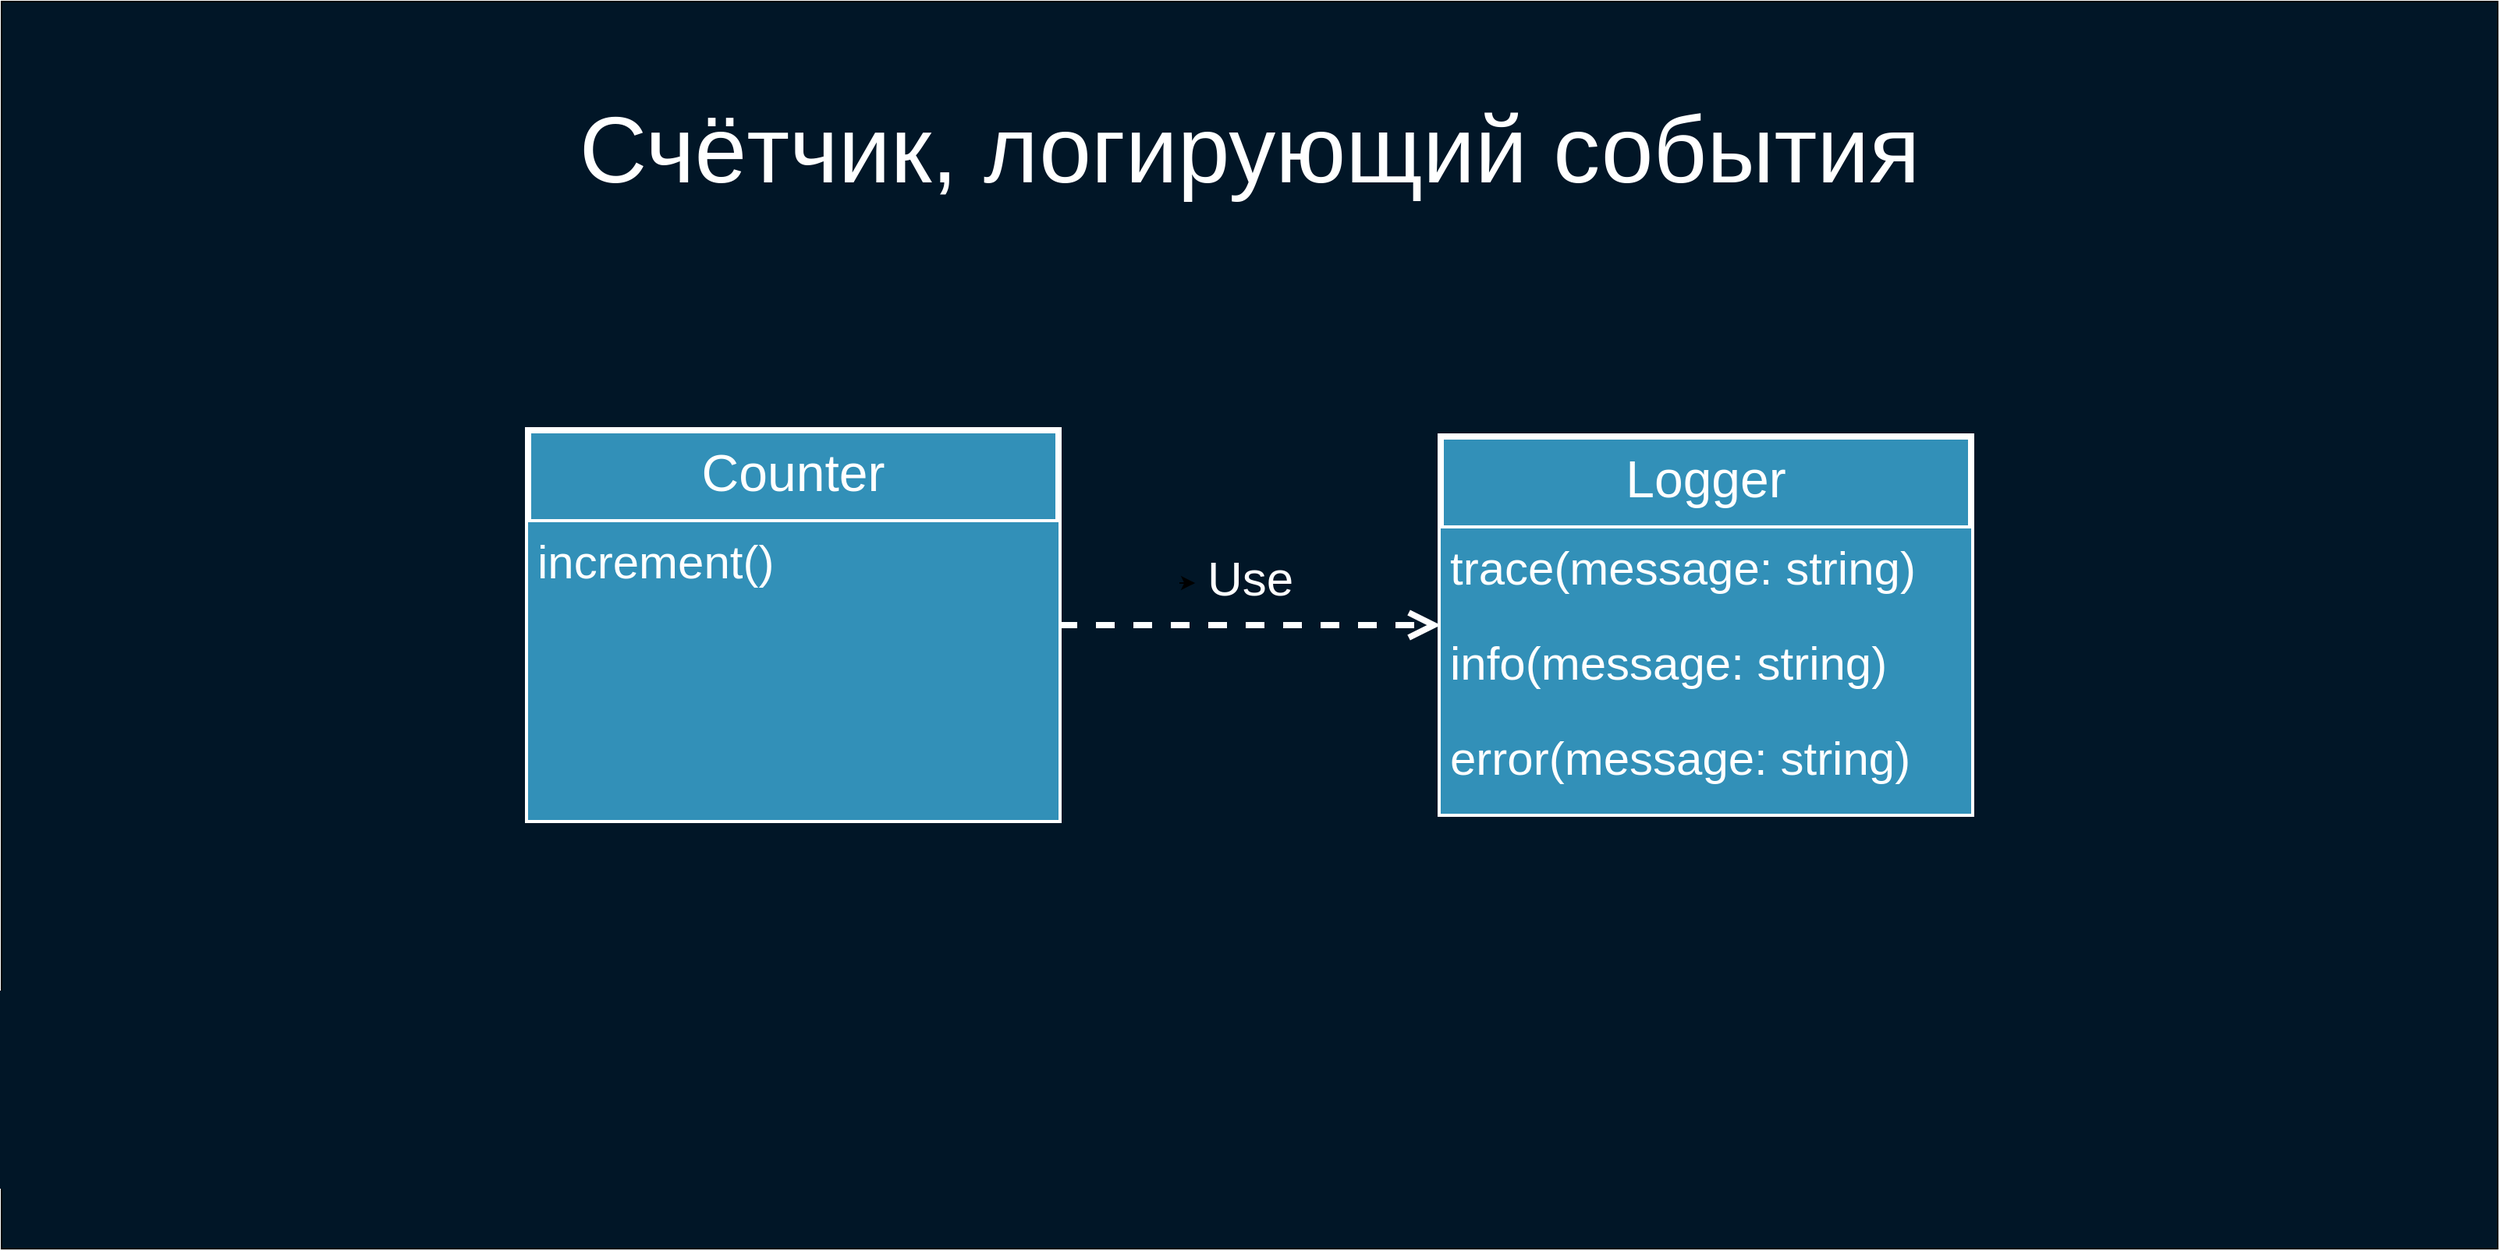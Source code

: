 <mxfile version="13.0.3" type="device"><diagram name="Page-1" id="b5b7bab2-c9e2-2cf4-8b2a-24fd1a2a6d21"><mxGraphModel dx="4154" dy="967" grid="1" gridSize="10" guides="1" tooltips="1" connect="1" arrows="1" fold="1" page="1" pageScale="1" pageWidth="827" pageHeight="1169" background="#ffffff" math="0" shadow="0"><root><mxCell id="0"/><mxCell id="1" parent="0"/><mxCell id="crDRbli0xWPwZ9U8P9Jx-28" value="" style="rounded=0;whiteSpace=wrap;html=1;fillColor=#011627;fontSize=30;fontColor=#FFFFFF;strokeColor=#000000;" parent="1" vertex="1"><mxGeometry x="-1860" y="80" width="1600" height="800" as="geometry"/></mxCell><mxCell id="DCdFdqNJGPphD0C1cl4i-5" value="Use" style="endArrow=open;endSize=12;dashed=1;html=1;fontSize=31;fontColor=#FFFFFF;strokeColor=#FFFFFF;entryX=0;entryY=0.5;entryDx=0;entryDy=0;strokeWidth=4;labelBackgroundColor=none;rounded=0;exitX=1;exitY=0.5;exitDx=0;exitDy=0;" parent="1" source="fc85EqQCNn19HfAKvMMl-13" target="fc85EqQCNn19HfAKvMMl-9" edge="1"><mxGeometry y="30" width="160" relative="1" as="geometry"><mxPoint x="-1255" y="480" as="sourcePoint"/><mxPoint x="-955" y="480" as="targetPoint"/><Array as="points"/><mxPoint as="offset"/></mxGeometry></mxCell><mxCell id="jOwIxk3vogOaWyEmxDxG-8" style="edgeStyle=orthogonalEdgeStyle;rounded=0;orthogonalLoop=1;jettySize=auto;html=1;exitX=0.5;exitY=1;exitDx=0;exitDy=0;entryX=0.553;entryY=0.974;entryDx=0;entryDy=0;entryPerimeter=0;fontSize=33;fontColor=#FFFFFF;" parent="1" edge="1"><mxGeometry relative="1" as="geometry"><mxPoint x="-1105" y="453" as="sourcePoint"/><mxPoint x="-1094.93" y="452.48" as="targetPoint"/></mxGeometry></mxCell><mxCell id="jOwIxk3vogOaWyEmxDxG-9" value="Счётчик, логирующий события" style="text;html=1;strokeColor=none;fillColor=none;align=center;verticalAlign=middle;whiteSpace=wrap;rounded=0;fontSize=60;fontColor=#FFFFFF;" parent="1" vertex="1"><mxGeometry x="-1558.13" y="140" width="996.25" height="70" as="geometry"/></mxCell><mxCell id="fc85EqQCNn19HfAKvMMl-9" value="Logger" style="swimlane;fontStyle=0;align=center;verticalAlign=top;childLayout=stackLayout;horizontal=1;startSize=59;horizontalStack=0;resizeParent=1;resizeParentMax=0;resizeLast=0;collapsible=1;marginBottom=0;strokeColor=#FFFFFF;strokeWidth=4;fillColor=#3290B8;fontSize=33;fontColor=#FFFFFF;labelBackgroundColor=none;" vertex="1" parent="1"><mxGeometry x="-937.5" y="359" width="340" height="242" as="geometry"/></mxCell><mxCell id="fc85EqQCNn19HfAKvMMl-12" value="trace(message: string)" style="text;strokeColor=none;fillColor=#3290B8;align=left;verticalAlign=top;spacingLeft=4;spacingRight=4;overflow=hidden;rotatable=0;points=[[0,0.5],[1,0.5]];portConstraint=eastwest;fontColor=#FFFFFF;fontSize=30;labelBackgroundColor=none;" vertex="1" parent="fc85EqQCNn19HfAKvMMl-9"><mxGeometry y="59" width="340" height="61" as="geometry"/></mxCell><mxCell id="fc85EqQCNn19HfAKvMMl-15" value="info(message: string)" style="text;strokeColor=none;fillColor=#3290B8;align=left;verticalAlign=top;spacingLeft=4;spacingRight=4;overflow=hidden;rotatable=0;points=[[0,0.5],[1,0.5]];portConstraint=eastwest;fontColor=#FFFFFF;fontSize=30;labelBackgroundColor=none;" vertex="1" parent="fc85EqQCNn19HfAKvMMl-9"><mxGeometry y="120" width="340" height="61" as="geometry"/></mxCell><mxCell id="fc85EqQCNn19HfAKvMMl-16" value="error(message: string)" style="text;strokeColor=none;fillColor=#3290B8;align=left;verticalAlign=top;spacingLeft=4;spacingRight=4;overflow=hidden;rotatable=0;points=[[0,0.5],[1,0.5]];portConstraint=eastwest;fontColor=#FFFFFF;fontSize=30;labelBackgroundColor=none;" vertex="1" parent="fc85EqQCNn19HfAKvMMl-9"><mxGeometry y="181" width="340" height="61" as="geometry"/></mxCell><mxCell id="fc85EqQCNn19HfAKvMMl-13" value="Counter" style="swimlane;fontStyle=0;align=center;verticalAlign=top;childLayout=stackLayout;horizontal=1;startSize=59;horizontalStack=0;resizeParent=1;resizeParentMax=0;resizeLast=0;collapsible=1;marginBottom=0;strokeColor=#FFFFFF;strokeWidth=4;fillColor=#3290B8;fontSize=33;fontColor=#FFFFFF;labelBackgroundColor=none;" vertex="1" parent="1"><mxGeometry x="-1522.5" y="355" width="340" height="250" as="geometry"/></mxCell><mxCell id="fc85EqQCNn19HfAKvMMl-14" value="increment()" style="text;strokeColor=none;fillColor=#3290B8;align=left;verticalAlign=top;spacingLeft=4;spacingRight=4;overflow=hidden;rotatable=0;points=[[0,0.5],[1,0.5]];portConstraint=eastwest;fontColor=#FFFFFF;fontSize=30;labelBackgroundColor=none;" vertex="1" parent="fc85EqQCNn19HfAKvMMl-13"><mxGeometry y="59" width="340" height="191" as="geometry"/></mxCell></root></mxGraphModel></diagram></mxfile>